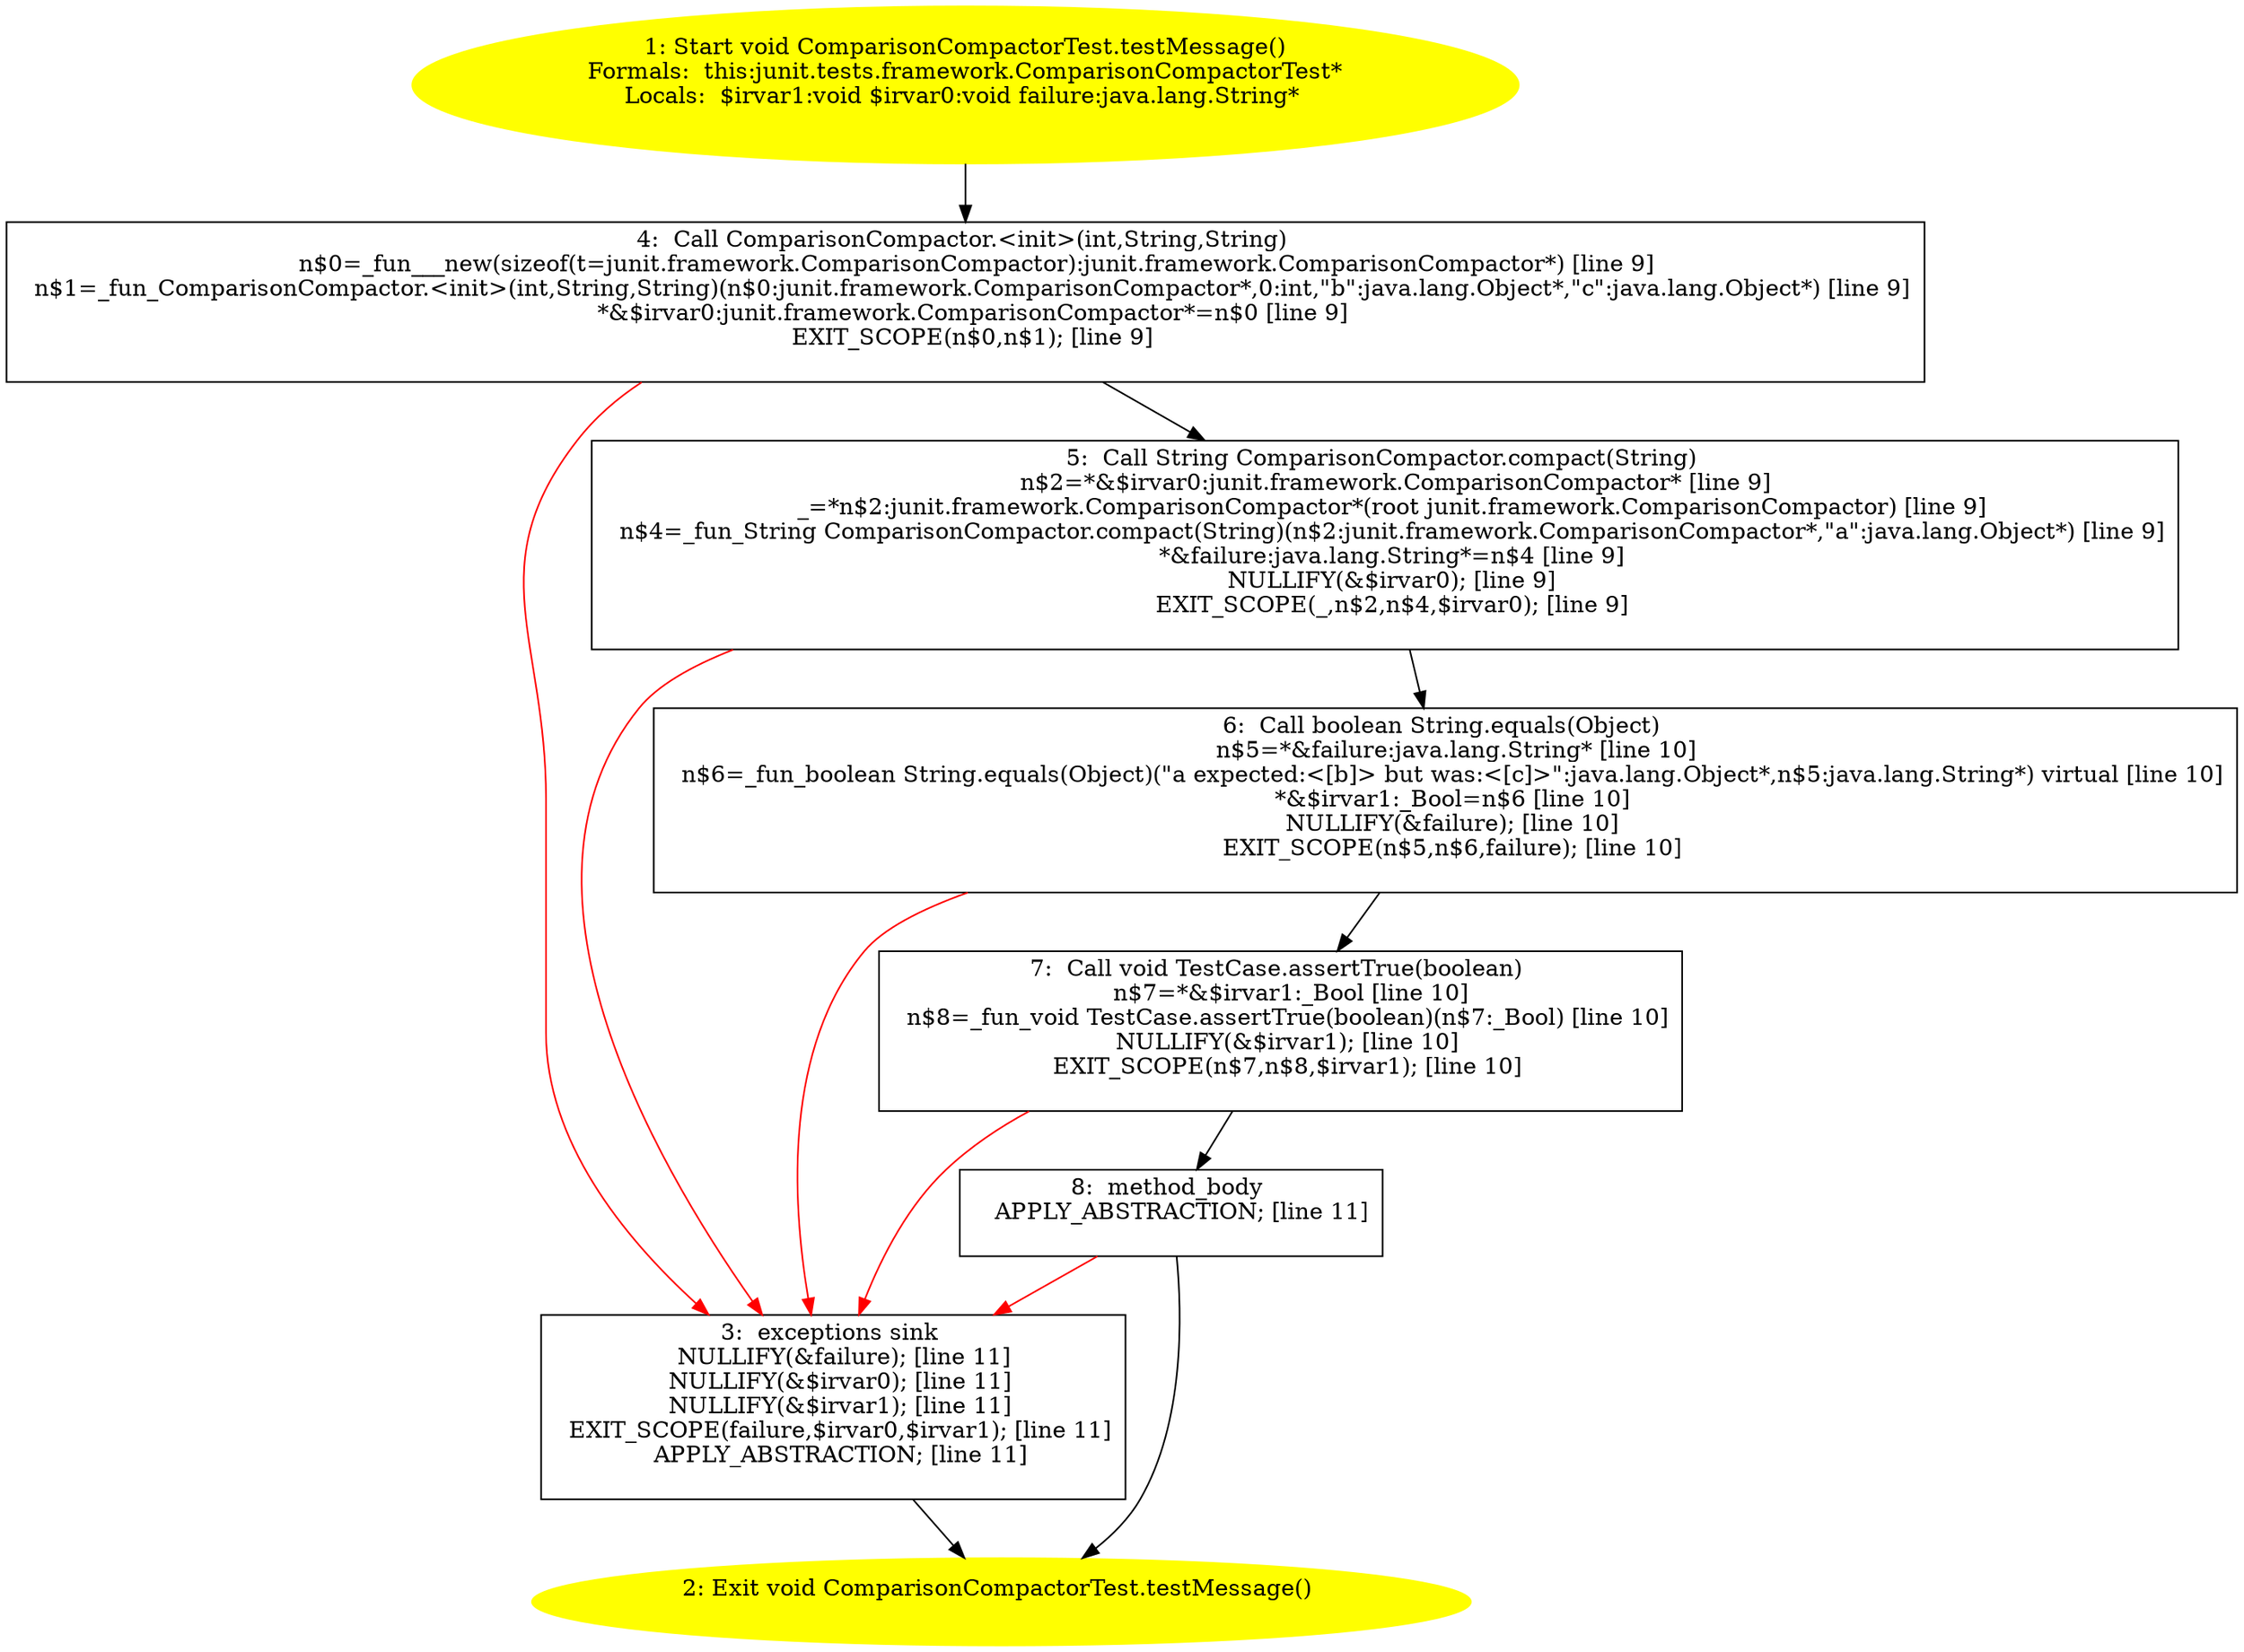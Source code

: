 /* @generated */
digraph cfg {
"junit.tests.framework.ComparisonCompactorTest.testMessage():void.c20df391c62774efaf19502882d4e395_1" [label="1: Start void ComparisonCompactorTest.testMessage()\nFormals:  this:junit.tests.framework.ComparisonCompactorTest*\nLocals:  $irvar1:void $irvar0:void failure:java.lang.String* \n  " color=yellow style=filled]
	

	 "junit.tests.framework.ComparisonCompactorTest.testMessage():void.c20df391c62774efaf19502882d4e395_1" -> "junit.tests.framework.ComparisonCompactorTest.testMessage():void.c20df391c62774efaf19502882d4e395_4" ;
"junit.tests.framework.ComparisonCompactorTest.testMessage():void.c20df391c62774efaf19502882d4e395_2" [label="2: Exit void ComparisonCompactorTest.testMessage() \n  " color=yellow style=filled]
	

"junit.tests.framework.ComparisonCompactorTest.testMessage():void.c20df391c62774efaf19502882d4e395_3" [label="3:  exceptions sink \n   NULLIFY(&failure); [line 11]\n  NULLIFY(&$irvar0); [line 11]\n  NULLIFY(&$irvar1); [line 11]\n  EXIT_SCOPE(failure,$irvar0,$irvar1); [line 11]\n  APPLY_ABSTRACTION; [line 11]\n " shape="box"]
	

	 "junit.tests.framework.ComparisonCompactorTest.testMessage():void.c20df391c62774efaf19502882d4e395_3" -> "junit.tests.framework.ComparisonCompactorTest.testMessage():void.c20df391c62774efaf19502882d4e395_2" ;
"junit.tests.framework.ComparisonCompactorTest.testMessage():void.c20df391c62774efaf19502882d4e395_4" [label="4:  Call ComparisonCompactor.<init>(int,String,String) \n   n$0=_fun___new(sizeof(t=junit.framework.ComparisonCompactor):junit.framework.ComparisonCompactor*) [line 9]\n  n$1=_fun_ComparisonCompactor.<init>(int,String,String)(n$0:junit.framework.ComparisonCompactor*,0:int,\"b\":java.lang.Object*,\"c\":java.lang.Object*) [line 9]\n  *&$irvar0:junit.framework.ComparisonCompactor*=n$0 [line 9]\n  EXIT_SCOPE(n$0,n$1); [line 9]\n " shape="box"]
	

	 "junit.tests.framework.ComparisonCompactorTest.testMessage():void.c20df391c62774efaf19502882d4e395_4" -> "junit.tests.framework.ComparisonCompactorTest.testMessage():void.c20df391c62774efaf19502882d4e395_5" ;
	 "junit.tests.framework.ComparisonCompactorTest.testMessage():void.c20df391c62774efaf19502882d4e395_4" -> "junit.tests.framework.ComparisonCompactorTest.testMessage():void.c20df391c62774efaf19502882d4e395_3" [color="red" ];
"junit.tests.framework.ComparisonCompactorTest.testMessage():void.c20df391c62774efaf19502882d4e395_5" [label="5:  Call String ComparisonCompactor.compact(String) \n   n$2=*&$irvar0:junit.framework.ComparisonCompactor* [line 9]\n  _=*n$2:junit.framework.ComparisonCompactor*(root junit.framework.ComparisonCompactor) [line 9]\n  n$4=_fun_String ComparisonCompactor.compact(String)(n$2:junit.framework.ComparisonCompactor*,\"a\":java.lang.Object*) [line 9]\n  *&failure:java.lang.String*=n$4 [line 9]\n  NULLIFY(&$irvar0); [line 9]\n  EXIT_SCOPE(_,n$2,n$4,$irvar0); [line 9]\n " shape="box"]
	

	 "junit.tests.framework.ComparisonCompactorTest.testMessage():void.c20df391c62774efaf19502882d4e395_5" -> "junit.tests.framework.ComparisonCompactorTest.testMessage():void.c20df391c62774efaf19502882d4e395_6" ;
	 "junit.tests.framework.ComparisonCompactorTest.testMessage():void.c20df391c62774efaf19502882d4e395_5" -> "junit.tests.framework.ComparisonCompactorTest.testMessage():void.c20df391c62774efaf19502882d4e395_3" [color="red" ];
"junit.tests.framework.ComparisonCompactorTest.testMessage():void.c20df391c62774efaf19502882d4e395_6" [label="6:  Call boolean String.equals(Object) \n   n$5=*&failure:java.lang.String* [line 10]\n  n$6=_fun_boolean String.equals(Object)(\"a expected:<[b]> but was:<[c]>\":java.lang.Object*,n$5:java.lang.String*) virtual [line 10]\n  *&$irvar1:_Bool=n$6 [line 10]\n  NULLIFY(&failure); [line 10]\n  EXIT_SCOPE(n$5,n$6,failure); [line 10]\n " shape="box"]
	

	 "junit.tests.framework.ComparisonCompactorTest.testMessage():void.c20df391c62774efaf19502882d4e395_6" -> "junit.tests.framework.ComparisonCompactorTest.testMessage():void.c20df391c62774efaf19502882d4e395_7" ;
	 "junit.tests.framework.ComparisonCompactorTest.testMessage():void.c20df391c62774efaf19502882d4e395_6" -> "junit.tests.framework.ComparisonCompactorTest.testMessage():void.c20df391c62774efaf19502882d4e395_3" [color="red" ];
"junit.tests.framework.ComparisonCompactorTest.testMessage():void.c20df391c62774efaf19502882d4e395_7" [label="7:  Call void TestCase.assertTrue(boolean) \n   n$7=*&$irvar1:_Bool [line 10]\n  n$8=_fun_void TestCase.assertTrue(boolean)(n$7:_Bool) [line 10]\n  NULLIFY(&$irvar1); [line 10]\n  EXIT_SCOPE(n$7,n$8,$irvar1); [line 10]\n " shape="box"]
	

	 "junit.tests.framework.ComparisonCompactorTest.testMessage():void.c20df391c62774efaf19502882d4e395_7" -> "junit.tests.framework.ComparisonCompactorTest.testMessage():void.c20df391c62774efaf19502882d4e395_8" ;
	 "junit.tests.framework.ComparisonCompactorTest.testMessage():void.c20df391c62774efaf19502882d4e395_7" -> "junit.tests.framework.ComparisonCompactorTest.testMessage():void.c20df391c62774efaf19502882d4e395_3" [color="red" ];
"junit.tests.framework.ComparisonCompactorTest.testMessage():void.c20df391c62774efaf19502882d4e395_8" [label="8:  method_body \n   APPLY_ABSTRACTION; [line 11]\n " shape="box"]
	

	 "junit.tests.framework.ComparisonCompactorTest.testMessage():void.c20df391c62774efaf19502882d4e395_8" -> "junit.tests.framework.ComparisonCompactorTest.testMessage():void.c20df391c62774efaf19502882d4e395_2" ;
	 "junit.tests.framework.ComparisonCompactorTest.testMessage():void.c20df391c62774efaf19502882d4e395_8" -> "junit.tests.framework.ComparisonCompactorTest.testMessage():void.c20df391c62774efaf19502882d4e395_3" [color="red" ];
}
